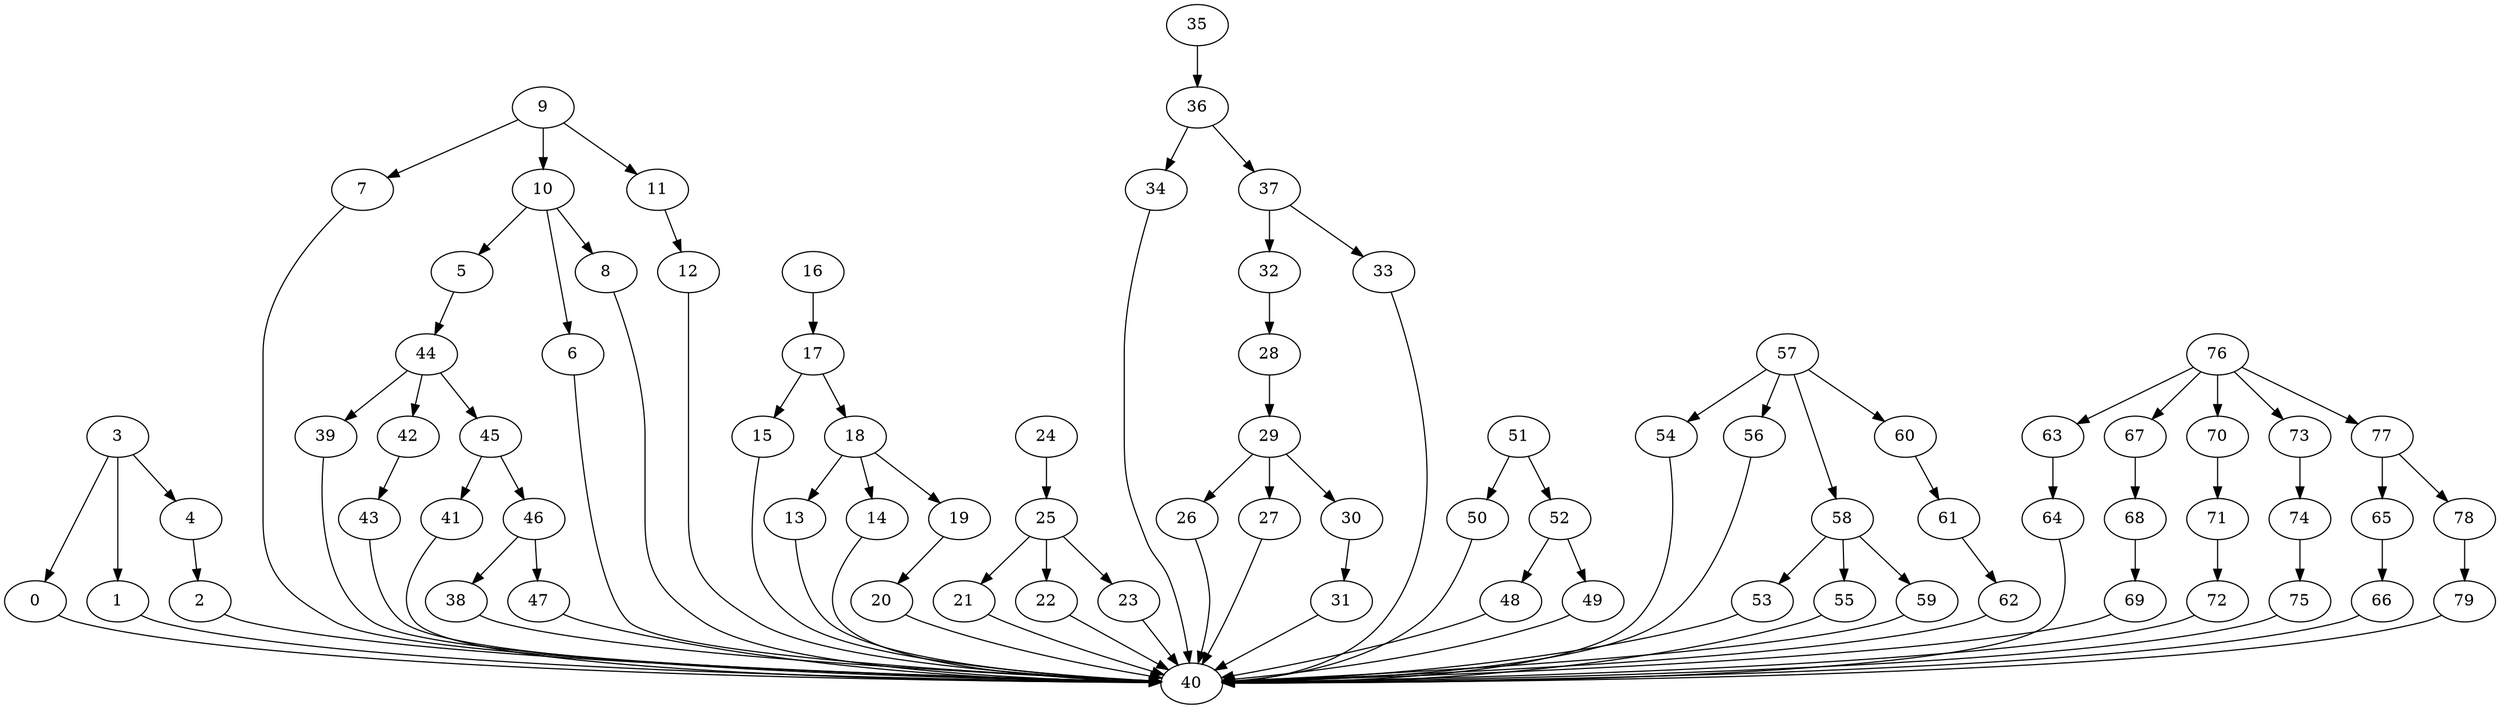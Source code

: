 strict digraph  {
0 [exec=188];
1 [exec=190];
2 [exec=171];
3 [exec=151];
4 [exec=88];
5 [exec=90];
6 [exec=60];
7 [exec=127];
8 [exec=57];
9 [exec=118];
10 [exec=171];
11 [exec=149];
12 [exec=159];
13 [exec=116];
14 [exec=161];
15 [exec=127];
16 [exec=157];
17 [exec=179];
18 [exec=148];
19 [exec=196];
20 [exec=139];
21 [exec=159];
22 [exec=156];
23 [exec=80];
24 [exec=61];
25 [exec=61];
26 [exec=51];
27 [exec=69];
28 [exec=77];
29 [exec=187];
30 [exec=58];
31 [exec=100];
32 [exec=146];
33 [exec=167];
34 [exec=183];
35 [exec=148];
36 [exec=193];
37 [exec=76];
38 [exec=127];
39 [exec=161];
40 [exec=116];
41 [exec=183];
42 [exec=127];
43 [exec=190];
44 [exec=136];
45 [exec=52];
46 [exec=156];
47 [exec=198];
48 [exec=185];
49 [exec=98];
50 [exec=130];
51 [exec=197];
52 [exec=96];
53 [exec=157];
54 [exec=124];
55 [exec=182];
56 [exec=119];
57 [exec=168];
58 [exec=138];
59 [exec=156];
60 [exec=124];
61 [exec=157];
62 [exec=195];
63 [exec=193];
64 [exec=106];
65 [exec=58];
66 [exec=166];
67 [exec=182];
68 [exec=123];
69 [exec=189];
70 [exec=137];
71 [exec=108];
72 [exec=67];
73 [exec=200];
74 [exec=123];
75 [exec=80];
76 [exec=112];
77 [exec=61];
78 [exec=58];
79 [exec=181];
0 -> 40  [comm=13];
1 -> 40  [comm=7];
2 -> 40  [comm=18];
3 -> 4  [comm=12];
3 -> 0  [comm=18];
3 -> 1  [comm=9];
4 -> 2  [comm=5];
5 -> 44  [comm=15];
6 -> 40  [comm=16];
7 -> 40  [comm=13];
8 -> 40  [comm=8];
9 -> 10  [comm=19];
9 -> 7  [comm=8];
9 -> 11  [comm=17];
10 -> 5  [comm=8];
10 -> 6  [comm=15];
10 -> 8  [comm=8];
11 -> 12  [comm=5];
12 -> 40  [comm=20];
13 -> 40  [comm=9];
14 -> 40  [comm=12];
15 -> 40  [comm=17];
16 -> 17  [comm=6];
17 -> 18  [comm=7];
17 -> 15  [comm=8];
18 -> 13  [comm=17];
18 -> 14  [comm=10];
18 -> 19  [comm=5];
19 -> 20  [comm=15];
20 -> 40  [comm=8];
21 -> 40  [comm=5];
22 -> 40  [comm=8];
23 -> 40  [comm=20];
24 -> 25  [comm=14];
25 -> 21  [comm=14];
25 -> 22  [comm=7];
25 -> 23  [comm=6];
26 -> 40  [comm=12];
27 -> 40  [comm=8];
28 -> 29  [comm=8];
29 -> 26  [comm=6];
29 -> 27  [comm=15];
29 -> 30  [comm=10];
30 -> 31  [comm=7];
31 -> 40  [comm=12];
32 -> 28  [comm=10];
33 -> 40  [comm=12];
34 -> 40  [comm=19];
35 -> 36  [comm=17];
36 -> 37  [comm=13];
36 -> 34  [comm=16];
37 -> 32  [comm=17];
37 -> 33  [comm=16];
38 -> 40  [comm=18];
39 -> 40  [comm=7];
41 -> 40  [comm=17];
42 -> 43  [comm=12];
43 -> 40  [comm=18];
44 -> 45  [comm=10];
44 -> 39  [comm=18];
44 -> 42  [comm=20];
45 -> 46  [comm=9];
45 -> 41  [comm=17];
46 -> 47  [comm=9];
46 -> 38  [comm=10];
47 -> 40  [comm=8];
48 -> 40  [comm=20];
49 -> 40  [comm=20];
50 -> 40  [comm=19];
51 -> 52  [comm=10];
51 -> 50  [comm=9];
52 -> 48  [comm=13];
52 -> 49  [comm=11];
53 -> 40  [comm=9];
54 -> 40  [comm=15];
55 -> 40  [comm=12];
56 -> 40  [comm=14];
57 -> 58  [comm=18];
57 -> 54  [comm=13];
57 -> 56  [comm=11];
57 -> 60  [comm=14];
58 -> 59  [comm=5];
58 -> 53  [comm=13];
58 -> 55  [comm=20];
59 -> 40  [comm=17];
60 -> 61  [comm=11];
61 -> 62  [comm=10];
62 -> 40  [comm=16];
63 -> 64  [comm=12];
64 -> 40  [comm=15];
65 -> 66  [comm=20];
66 -> 40  [comm=9];
67 -> 68  [comm=18];
68 -> 69  [comm=20];
69 -> 40  [comm=11];
70 -> 71  [comm=19];
71 -> 72  [comm=5];
72 -> 40  [comm=20];
73 -> 74  [comm=7];
74 -> 75  [comm=17];
75 -> 40  [comm=6];
76 -> 77  [comm=19];
76 -> 63  [comm=12];
76 -> 67  [comm=12];
76 -> 70  [comm=7];
76 -> 73  [comm=11];
77 -> 78  [comm=13];
77 -> 65  [comm=12];
78 -> 79  [comm=11];
79 -> 40  [comm=13];
}
